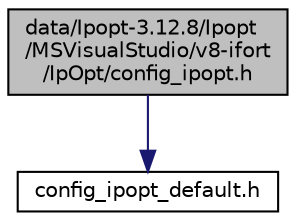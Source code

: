 digraph "data/Ipopt-3.12.8/Ipopt/MSVisualStudio/v8-ifort/IpOpt/config_ipopt.h"
{
  edge [fontname="Helvetica",fontsize="10",labelfontname="Helvetica",labelfontsize="10"];
  node [fontname="Helvetica",fontsize="10",shape=record];
  Node0 [label="data/Ipopt-3.12.8/Ipopt\l/MSVisualStudio/v8-ifort\l/IpOpt/config_ipopt.h",height=0.2,width=0.4,color="black", fillcolor="grey75", style="filled", fontcolor="black"];
  Node0 -> Node1 [color="midnightblue",fontsize="10",style="solid",fontname="Helvetica"];
  Node1 [label="config_ipopt_default.h",height=0.2,width=0.4,color="black", fillcolor="white", style="filled",URL="$config__ipopt__default_8h.html"];
}

